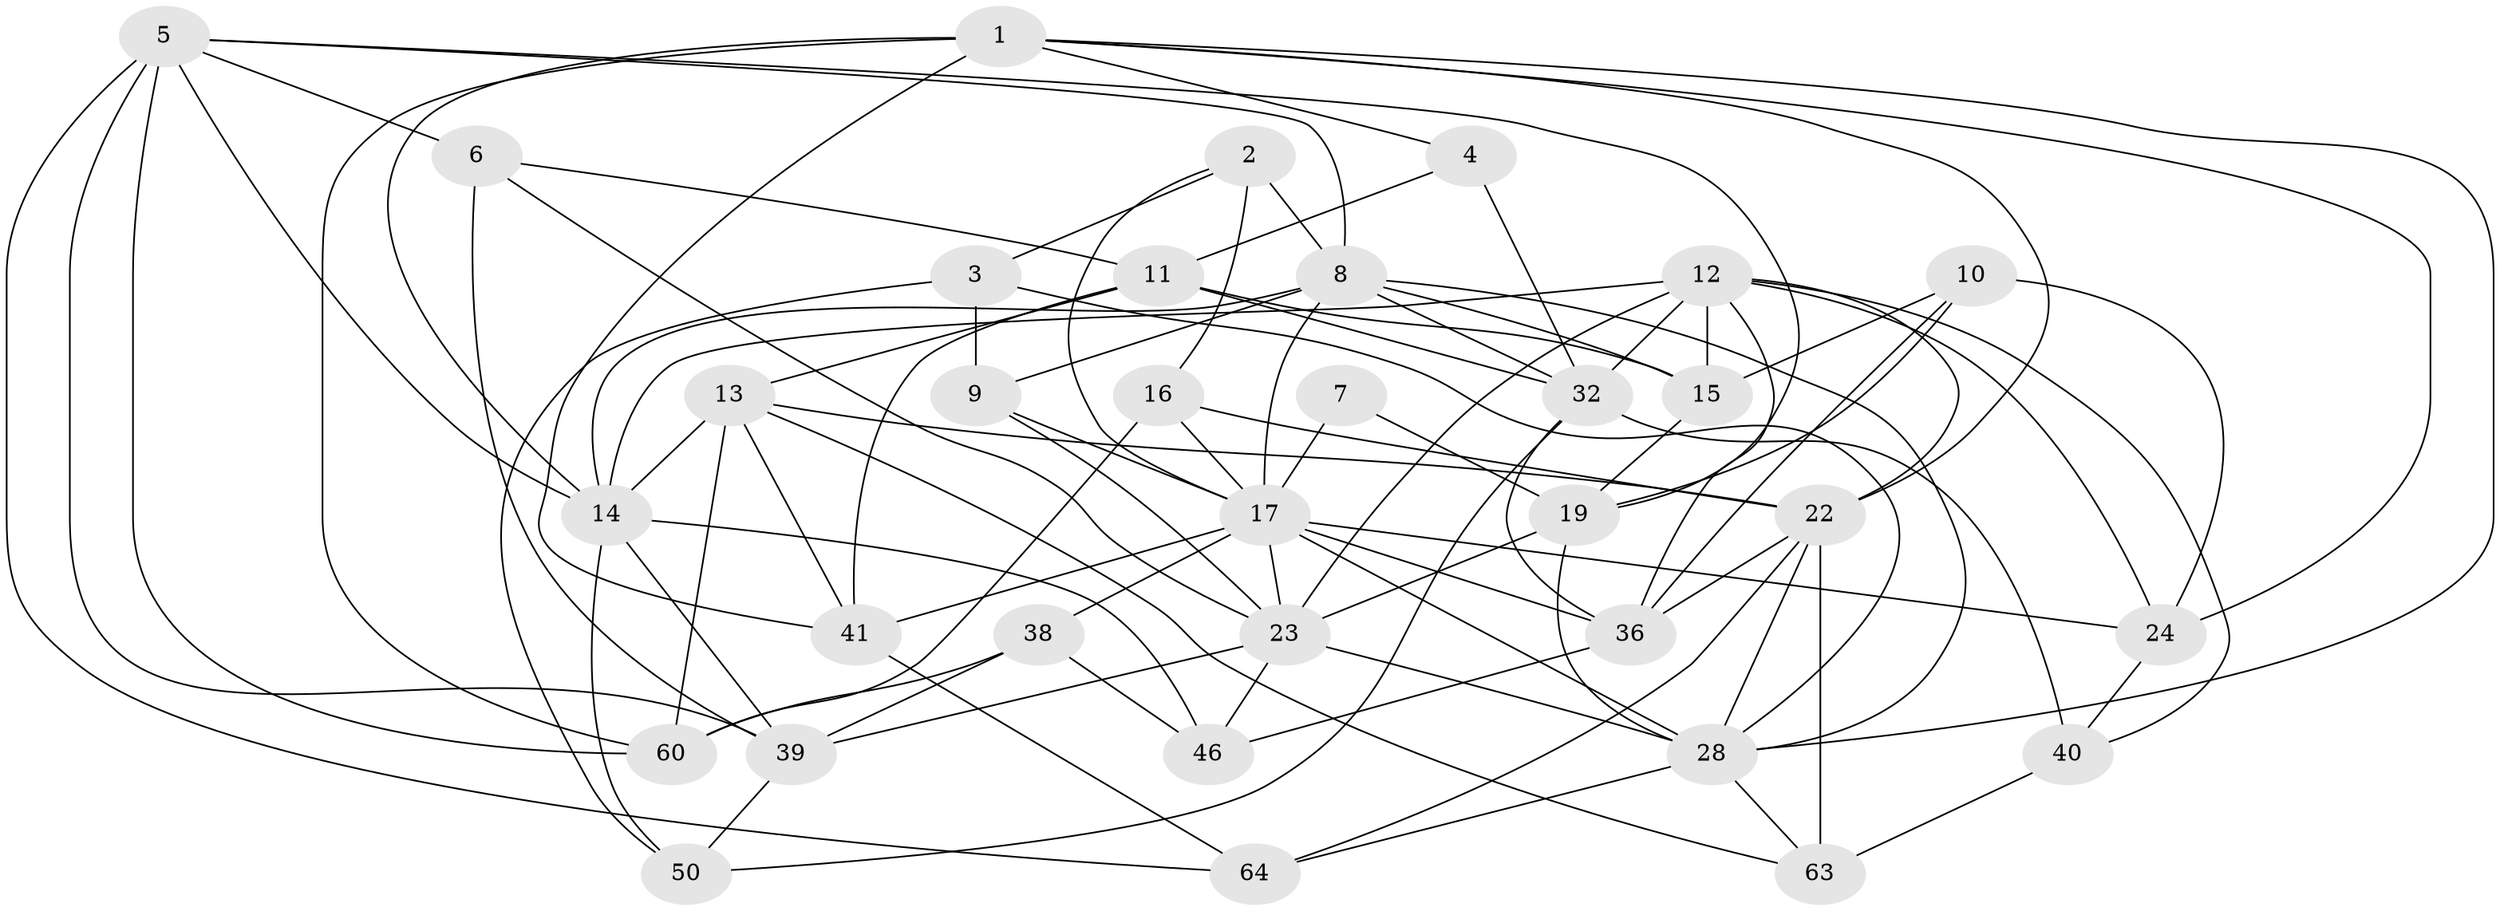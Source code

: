 // original degree distribution, {4: 1.0}
// Generated by graph-tools (version 1.1) at 2025/16/03/09/25 04:16:42]
// undirected, 33 vertices, 92 edges
graph export_dot {
graph [start="1"]
  node [color=gray90,style=filled];
  1 [super="+25+31"];
  2;
  3;
  4;
  5 [super="+58+27"];
  6;
  7;
  8 [super="+45"];
  9;
  10;
  11 [super="+26"];
  12 [super="+21"];
  13 [super="+43"];
  14 [super="+18+56"];
  15 [super="+35"];
  16;
  17 [super="+20"];
  19 [super="+65+62"];
  22 [super="+57+55"];
  23 [super="+48+47"];
  24 [super="+54"];
  28 [super="+29+33"];
  32 [super="+59+49"];
  36 [super="+67"];
  38;
  39 [super="+44"];
  40;
  41 [super="+51"];
  46;
  50;
  60 [super="+66"];
  63;
  64;
  1 -- 28;
  1 -- 4;
  1 -- 60;
  1 -- 41 [weight=2];
  1 -- 14;
  1 -- 22;
  1 -- 24;
  2 -- 16;
  2 -- 17;
  2 -- 3;
  2 -- 8;
  3 -- 9;
  3 -- 50;
  3 -- 28;
  4 -- 32 [weight=2];
  4 -- 11;
  5 -- 19;
  5 -- 60 [weight=2];
  5 -- 64;
  5 -- 6;
  5 -- 8;
  5 -- 39;
  5 -- 14;
  6 -- 39;
  6 -- 23;
  6 -- 11;
  7 -- 17 [weight=3];
  7 -- 19;
  8 -- 32;
  8 -- 9;
  8 -- 28;
  8 -- 14;
  8 -- 17;
  8 -- 15;
  9 -- 23;
  9 -- 17;
  10 -- 15;
  10 -- 24;
  10 -- 36;
  10 -- 19;
  11 -- 41;
  11 -- 13;
  11 -- 15;
  11 -- 32;
  12 -- 40;
  12 -- 14;
  12 -- 32;
  12 -- 36;
  12 -- 23;
  12 -- 15;
  12 -- 22;
  12 -- 24;
  13 -- 63;
  13 -- 41;
  13 -- 60;
  13 -- 14;
  13 -- 22;
  14 -- 39;
  14 -- 46;
  14 -- 50;
  15 -- 19 [weight=2];
  16 -- 22;
  16 -- 60;
  16 -- 17;
  17 -- 36;
  17 -- 38;
  17 -- 41;
  17 -- 23;
  17 -- 24 [weight=2];
  17 -- 28;
  19 -- 23;
  19 -- 28 [weight=2];
  22 -- 36;
  22 -- 64;
  22 -- 63;
  22 -- 28;
  23 -- 46;
  23 -- 39;
  23 -- 28;
  24 -- 40;
  28 -- 64;
  28 -- 63;
  32 -- 50;
  32 -- 40;
  32 -- 36;
  36 -- 46;
  38 -- 46;
  38 -- 60;
  38 -- 39;
  39 -- 50;
  40 -- 63;
  41 -- 64;
}
